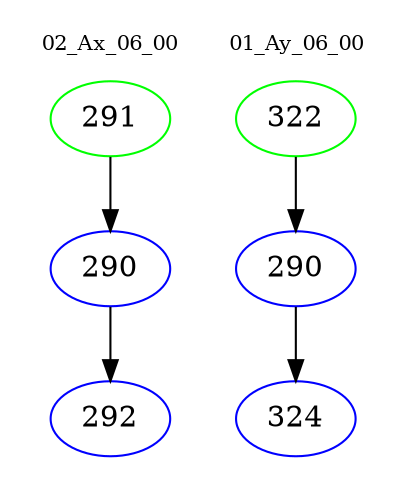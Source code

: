 digraph{
subgraph cluster_0 {
color = white
label = "02_Ax_06_00";
fontsize=10;
T0_291 [label="291", color="green"]
T0_291 -> T0_290 [color="black"]
T0_290 [label="290", color="blue"]
T0_290 -> T0_292 [color="black"]
T0_292 [label="292", color="blue"]
}
subgraph cluster_1 {
color = white
label = "01_Ay_06_00";
fontsize=10;
T1_322 [label="322", color="green"]
T1_322 -> T1_290 [color="black"]
T1_290 [label="290", color="blue"]
T1_290 -> T1_324 [color="black"]
T1_324 [label="324", color="blue"]
}
}
